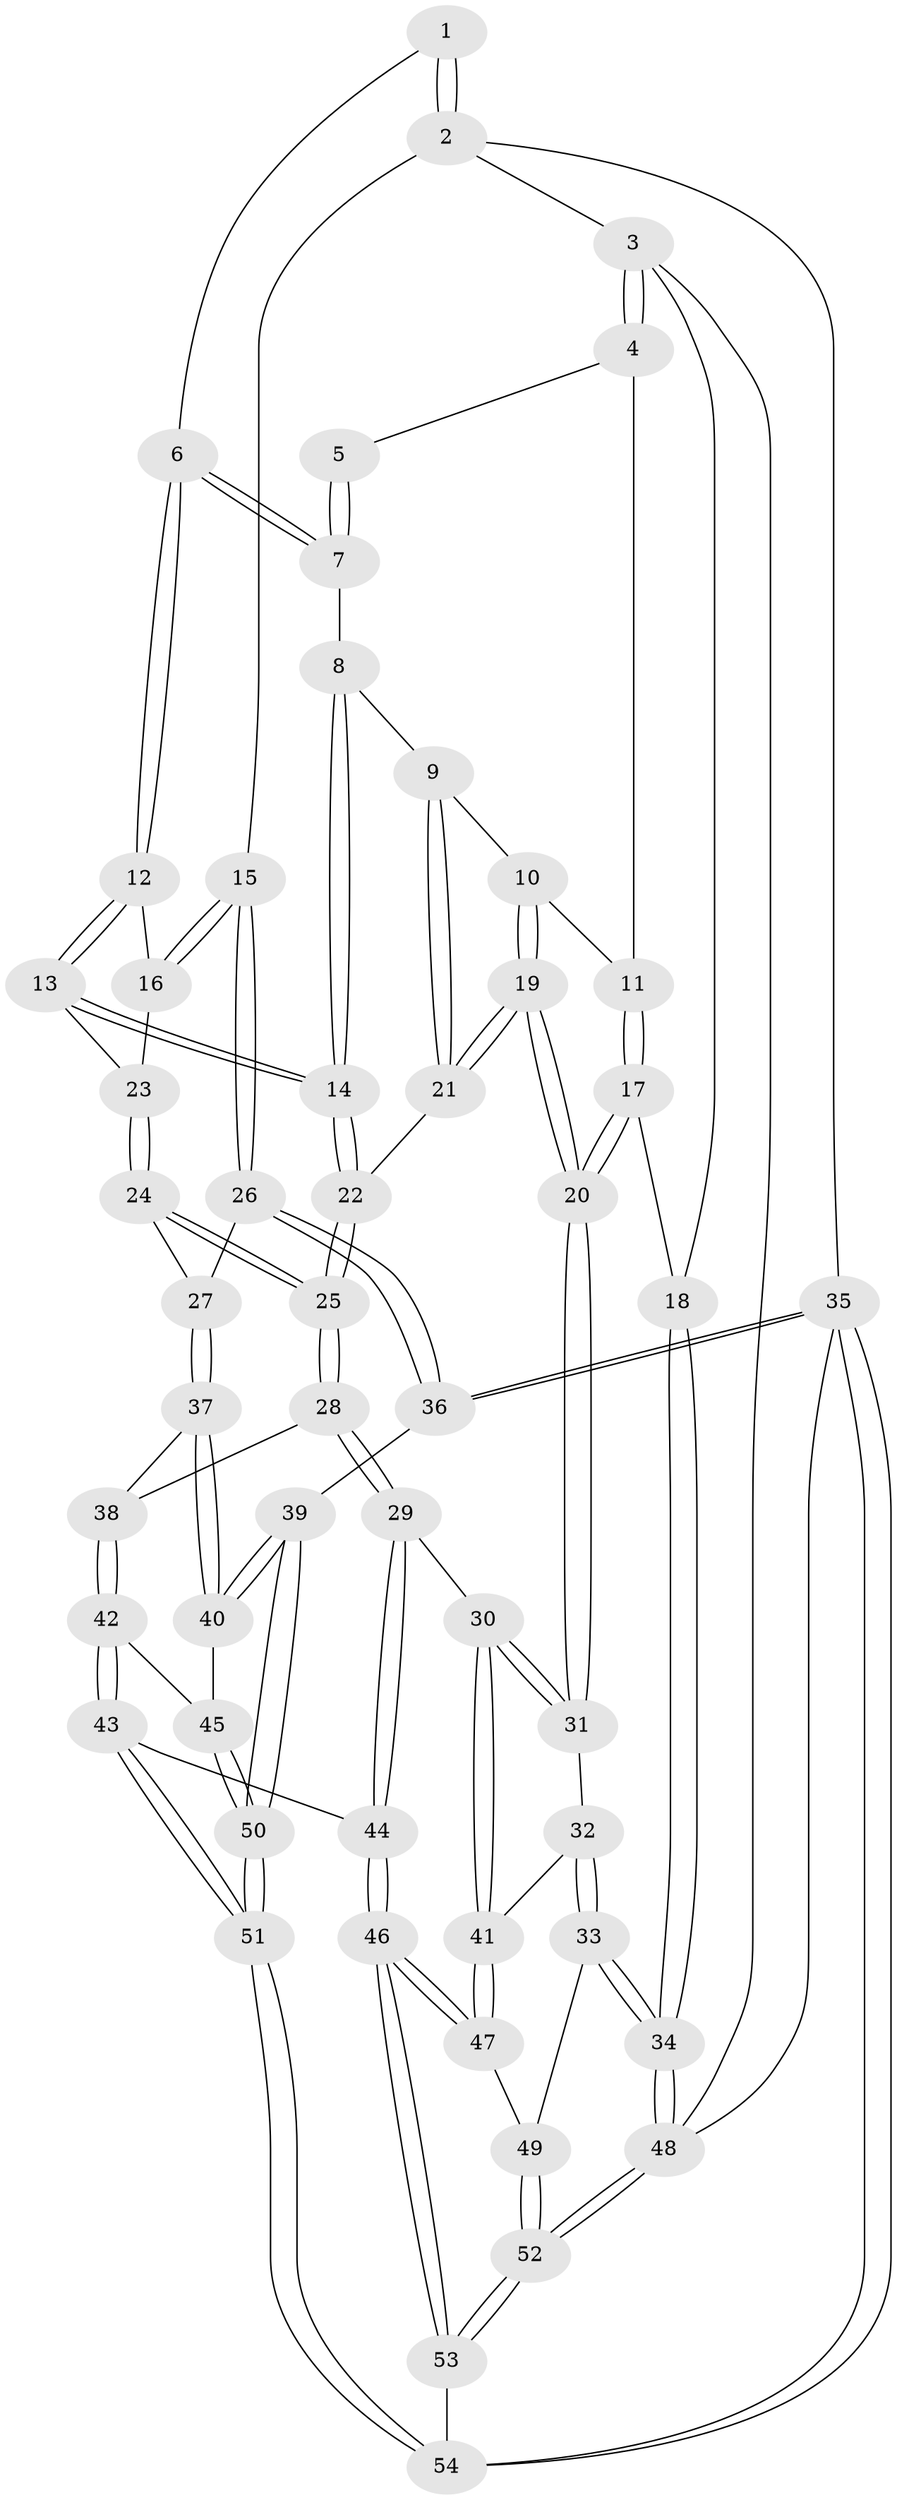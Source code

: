 // Generated by graph-tools (version 1.1) at 2025/59/03/09/25 04:59:49]
// undirected, 54 vertices, 132 edges
graph export_dot {
graph [start="1"]
  node [color=gray90,style=filled];
  1 [pos="+1+0"];
  2 [pos="+1+0"];
  3 [pos="+0+0"];
  4 [pos="+0.2610949193536263+0"];
  5 [pos="+0.5594616393661899+0"];
  6 [pos="+0.6851119690768724+0.14153998540412074"];
  7 [pos="+0.6342237839377596+0.11151210544149172"];
  8 [pos="+0.5219795384188949+0.1722520862124902"];
  9 [pos="+0.3734775433450887+0.15121295729441858"];
  10 [pos="+0.31691668670059203+0.11197586396232148"];
  11 [pos="+0.2997544096734827+0.08438154169304488"];
  12 [pos="+0.6892942599951383+0.14571796804982431"];
  13 [pos="+0.6510399725439941+0.33032182676455374"];
  14 [pos="+0.5577855458928507+0.38280422255182806"];
  15 [pos="+1+0.08078297851546327"];
  16 [pos="+0.9206306951923134+0.19850571575652856"];
  17 [pos="+0.03321548214153201+0.27963019031452746"];
  18 [pos="+0+0.23971232406042065"];
  19 [pos="+0.2330211243804882+0.4231951976200961"];
  20 [pos="+0.22364540231491314+0.4344627716978166"];
  21 [pos="+0.42645518472158195+0.34053432621882723"];
  22 [pos="+0.5473444764453188+0.39730074975604085"];
  23 [pos="+0.7978086723500448+0.3688867715596297"];
  24 [pos="+0.8102663862779189+0.4697794521638994"];
  25 [pos="+0.5495374188814974+0.532148534906488"];
  26 [pos="+1+0.2869159352891808"];
  27 [pos="+0.8271372388707263+0.4878749324133163"];
  28 [pos="+0.5398377192732857+0.5559158845010368"];
  29 [pos="+0.43003908703384636+0.6065402803802333"];
  30 [pos="+0.4118357366270184+0.6049168571560327"];
  31 [pos="+0.22706466988961976+0.5024356529891579"];
  32 [pos="+0.1634932773683937+0.5563964526340218"];
  33 [pos="+0+0.6814993497793466"];
  34 [pos="+0+0.691618909087856"];
  35 [pos="+1+1"];
  36 [pos="+1+0.6788849612464906"];
  37 [pos="+0.8586262231824976+0.563591496466871"];
  38 [pos="+0.6141108260344783+0.6306422861031502"];
  39 [pos="+1+0.6859438815092239"];
  40 [pos="+0.9166473076256682+0.6373709575813038"];
  41 [pos="+0.2753851029206032+0.7774743523329979"];
  42 [pos="+0.6835855699927752+0.751111719039517"];
  43 [pos="+0.4735905463999941+0.8449492475837517"];
  44 [pos="+0.4707575897912177+0.8439310087047109"];
  45 [pos="+0.689520668796941+0.7551207372298524"];
  46 [pos="+0.3323286072618386+0.9161608474813718"];
  47 [pos="+0.254372382537187+0.8234331230251044"];
  48 [pos="+0+1"];
  49 [pos="+0.16664659348838962+0.8129932319132801"];
  50 [pos="+0.7682072216130896+0.9893702812675745"];
  51 [pos="+0.7448997130071381+1"];
  52 [pos="+0.0031684928452654594+1"];
  53 [pos="+0.28649351269461487+1"];
  54 [pos="+0.747870440722423+1"];
  1 -- 2;
  1 -- 2;
  1 -- 6;
  2 -- 3;
  2 -- 15;
  2 -- 35;
  3 -- 4;
  3 -- 4;
  3 -- 18;
  3 -- 48;
  4 -- 5;
  4 -- 11;
  5 -- 7;
  5 -- 7;
  6 -- 7;
  6 -- 7;
  6 -- 12;
  6 -- 12;
  7 -- 8;
  8 -- 9;
  8 -- 14;
  8 -- 14;
  9 -- 10;
  9 -- 21;
  9 -- 21;
  10 -- 11;
  10 -- 19;
  10 -- 19;
  11 -- 17;
  11 -- 17;
  12 -- 13;
  12 -- 13;
  12 -- 16;
  13 -- 14;
  13 -- 14;
  13 -- 23;
  14 -- 22;
  14 -- 22;
  15 -- 16;
  15 -- 16;
  15 -- 26;
  15 -- 26;
  16 -- 23;
  17 -- 18;
  17 -- 20;
  17 -- 20;
  18 -- 34;
  18 -- 34;
  19 -- 20;
  19 -- 20;
  19 -- 21;
  19 -- 21;
  20 -- 31;
  20 -- 31;
  21 -- 22;
  22 -- 25;
  22 -- 25;
  23 -- 24;
  23 -- 24;
  24 -- 25;
  24 -- 25;
  24 -- 27;
  25 -- 28;
  25 -- 28;
  26 -- 27;
  26 -- 36;
  26 -- 36;
  27 -- 37;
  27 -- 37;
  28 -- 29;
  28 -- 29;
  28 -- 38;
  29 -- 30;
  29 -- 44;
  29 -- 44;
  30 -- 31;
  30 -- 31;
  30 -- 41;
  30 -- 41;
  31 -- 32;
  32 -- 33;
  32 -- 33;
  32 -- 41;
  33 -- 34;
  33 -- 34;
  33 -- 49;
  34 -- 48;
  34 -- 48;
  35 -- 36;
  35 -- 36;
  35 -- 54;
  35 -- 54;
  35 -- 48;
  36 -- 39;
  37 -- 38;
  37 -- 40;
  37 -- 40;
  38 -- 42;
  38 -- 42;
  39 -- 40;
  39 -- 40;
  39 -- 50;
  39 -- 50;
  40 -- 45;
  41 -- 47;
  41 -- 47;
  42 -- 43;
  42 -- 43;
  42 -- 45;
  43 -- 44;
  43 -- 51;
  43 -- 51;
  44 -- 46;
  44 -- 46;
  45 -- 50;
  45 -- 50;
  46 -- 47;
  46 -- 47;
  46 -- 53;
  46 -- 53;
  47 -- 49;
  48 -- 52;
  48 -- 52;
  49 -- 52;
  49 -- 52;
  50 -- 51;
  50 -- 51;
  51 -- 54;
  51 -- 54;
  52 -- 53;
  52 -- 53;
  53 -- 54;
}
